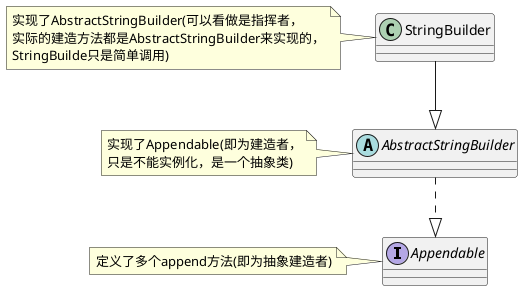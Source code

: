 @startuml

interface Appendable
note left: 定义了多个append方法(即为抽象建造者)

abstract class AbstractStringBuilder
note left: 实现了Appendable(即为建造者，\n只是不能实例化，是一个抽象类)

class StringBuilder
note left: 实现了AbstractStringBuilder(可以看做是指挥者，\n实际的建造方法都是AbstractStringBuilder来实现的，\nStringBuilde只是简单调用)

AbstractStringBuilder ..|> Appendable
StringBuilder --|> AbstractStringBuilder

@enduml